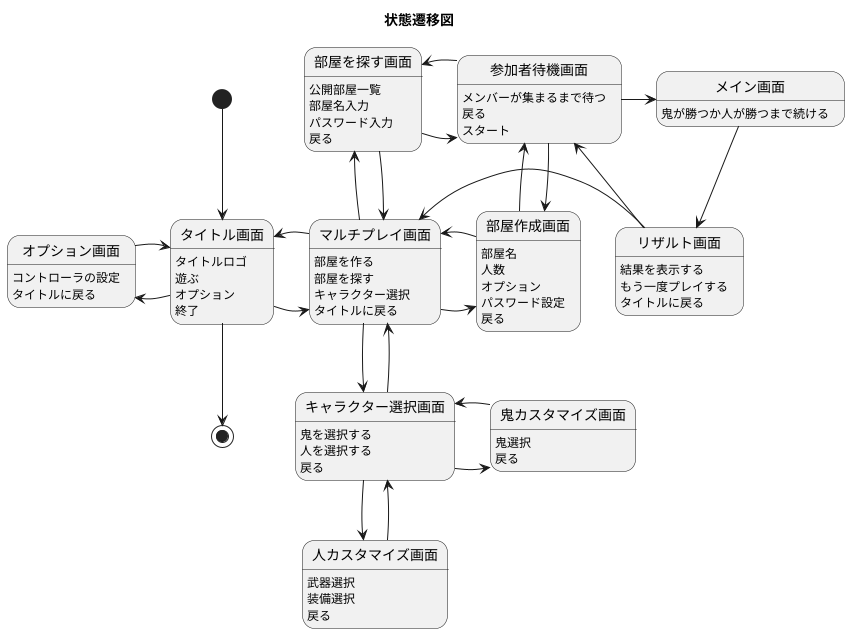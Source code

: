 @startuml

title 状態遷移図

'画面遷移'
[*] -down-> タイトル画面

タイトル画面 -right-> マルチプレイ画面
タイトル画面 -left-> オプション画面
タイトル画面 -down-> [*]

オプション画面 -right-> タイトル画面

マルチプレイ画面 -right-> 部屋作成画面
マルチプレイ画面 -up-> 部屋を探す画面
マルチプレイ画面 -down-> キャラクター選択画面
マルチプレイ画面 -left-> タイトル画面

キャラクター選択画面 -up-> マルチプレイ画面
キャラクター選択画面 -down-> 人カスタマイズ画面
キャラクター選択画面 -right-> 鬼カスタマイズ画面

人カスタマイズ画面 -up-> キャラクター選択画面

鬼カスタマイズ画面 -left-> キャラクター選択画面

部屋作成画面 -up-> 参加者待機画面
部屋作成画面 -left-> マルチプレイ画面

部屋を探す画面 -right-> 参加者待機画面
部屋を探す画面 -down-> マルチプレイ画面

参加者待機画面 -right-> メイン画面
参加者待機画面 -down-> 部屋作成画面
参加者待機画面 -left-> 部屋を探す画面

メイン画面 -down-> リザルト画面

リザルト画面 -up-> 参加者待機画面
リザルト画面 -left-> マルチプレイ画面


'各画面定義'
タイトル画面 : タイトルロゴ
タイトル画面 : 遊ぶ
タイトル画面 : オプション
タイトル画面 : 終了

オプション画面 : コントローラの設定
オプション画面 : タイトルに戻る

マルチプレイ画面 : 部屋を作る
マルチプレイ画面 : 部屋を探す
マルチプレイ画面 : キャラクター選択
マルチプレイ画面 : タイトルに戻る

部屋作成画面 : 部屋名
部屋作成画面 : 人数
部屋作成画面 : オプション
部屋作成画面 : パスワード設定
部屋作成画面 : 戻る

部屋を探す画面 : 公開部屋一覧
部屋を探す画面 : 部屋名入力
部屋を探す画面 : パスワード入力
部屋を探す画面 : 戻る

キャラクター選択画面 : 鬼を選択する
キャラクター選択画面 : 人を選択する
キャラクター選択画面 : 戻る

人カスタマイズ画面 : 武器選択
人カスタマイズ画面 : 装備選択
人カスタマイズ画面 : 戻る

鬼カスタマイズ画面 : 鬼選択
鬼カスタマイズ画面 : 戻る

参加者待機画面 : メンバーが集まるまで待つ
参加者待機画面 : 戻る
参加者待機画面 : スタート

メイン画面 : 鬼が勝つか人が勝つまで続ける

リザルト画面 : 結果を表示する
リザルト画面 : もう一度プレイする
リザルト画面 : タイトルに戻る

@enduml
